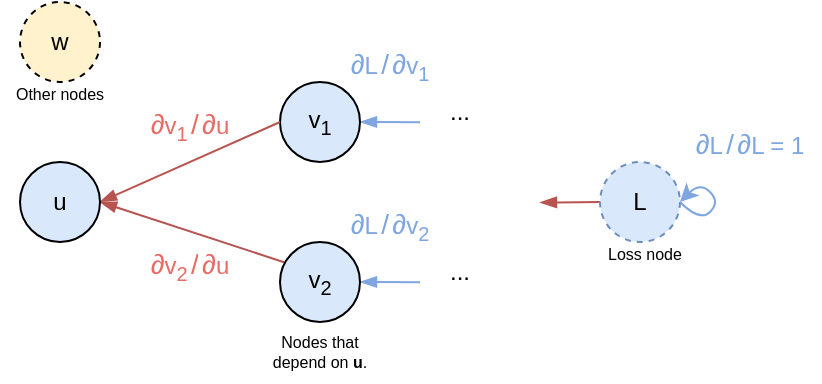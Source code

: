 <mxfile version="20.2.3" type="device"><diagram id="eOfOsk83aj_diE1zX36Z" name="Page-1"><mxGraphModel dx="549" dy="428" grid="1" gridSize="10" guides="1" tooltips="1" connect="1" arrows="1" fold="1" page="1" pageScale="1" pageWidth="850" pageHeight="1100" math="1" shadow="0"><root><mxCell id="0"/><mxCell id="1" parent="0"/><mxCell id="FGWYyTIVYOIJ2YWv3FTs-1" value="w" style="ellipse;whiteSpace=wrap;html=1;aspect=fixed;fillColor=#fff2cc;strokeColor=#000000;dashed=1;" vertex="1" parent="1"><mxGeometry x="190" y="200" width="40" height="40" as="geometry"/></mxCell><mxCell id="FGWYyTIVYOIJ2YWv3FTs-16" style="edgeStyle=none;rounded=0;orthogonalLoop=1;jettySize=auto;html=1;exitX=1;exitY=0.5;exitDx=0;exitDy=0;startArrow=blockThin;startFill=1;endArrow=none;endFill=0;strokeColor=#7EA6E0;" edge="1" parent="1" source="FGWYyTIVYOIJ2YWv3FTs-2"><mxGeometry relative="1" as="geometry"><mxPoint x="390" y="260.077" as="targetPoint"/></mxGeometry></mxCell><mxCell id="FGWYyTIVYOIJ2YWv3FTs-2" value="v&lt;sub&gt;1&lt;/sub&gt;" style="ellipse;whiteSpace=wrap;html=1;aspect=fixed;fillColor=#dae8fc;strokeColor=#000000;" vertex="1" parent="1"><mxGeometry x="320" y="240" width="40" height="40" as="geometry"/></mxCell><mxCell id="FGWYyTIVYOIJ2YWv3FTs-6" style="edgeStyle=none;rounded=0;orthogonalLoop=1;jettySize=auto;html=1;exitX=1;exitY=0.5;exitDx=0;exitDy=0;endArrow=none;endFill=0;startArrow=blockThin;startFill=1;strokeColor=#b85450;entryX=0;entryY=0.5;entryDx=0;entryDy=0;fillColor=#f8cecc;" edge="1" parent="1" source="FGWYyTIVYOIJ2YWv3FTs-4" target="FGWYyTIVYOIJ2YWv3FTs-2"><mxGeometry relative="1" as="geometry"><mxPoint x="320" y="270" as="targetPoint"/></mxGeometry></mxCell><mxCell id="FGWYyTIVYOIJ2YWv3FTs-12" style="edgeStyle=none;rounded=0;orthogonalLoop=1;jettySize=auto;html=1;exitX=1;exitY=0.5;exitDx=0;exitDy=0;entryX=0.079;entryY=0.262;entryDx=0;entryDy=0;endArrow=none;endFill=0;strokeColor=#b85450;entryPerimeter=0;startArrow=blockThin;startFill=1;fillColor=#f8cecc;" edge="1" parent="1" source="FGWYyTIVYOIJ2YWv3FTs-4" target="FGWYyTIVYOIJ2YWv3FTs-10"><mxGeometry relative="1" as="geometry"/></mxCell><mxCell id="FGWYyTIVYOIJ2YWv3FTs-4" value="u" style="ellipse;whiteSpace=wrap;html=1;aspect=fixed;fillColor=#dae8fc;strokeColor=#000000;" vertex="1" parent="1"><mxGeometry x="190" y="280" width="40" height="40" as="geometry"/></mxCell><mxCell id="FGWYyTIVYOIJ2YWv3FTs-17" style="edgeStyle=none;rounded=0;orthogonalLoop=1;jettySize=auto;html=1;exitX=1;exitY=0.5;exitDx=0;exitDy=0;startArrow=blockThin;startFill=1;endArrow=none;endFill=0;strokeColor=#7EA6E0;" edge="1" parent="1" source="FGWYyTIVYOIJ2YWv3FTs-10"><mxGeometry relative="1" as="geometry"><mxPoint x="390" y="340.077" as="targetPoint"/></mxGeometry></mxCell><mxCell id="FGWYyTIVYOIJ2YWv3FTs-10" value="v&lt;sub&gt;2&lt;/sub&gt;" style="ellipse;whiteSpace=wrap;html=1;aspect=fixed;fillColor=#dae8fc;strokeColor=#000000;" vertex="1" parent="1"><mxGeometry x="320" y="320" width="40" height="40" as="geometry"/></mxCell><mxCell id="FGWYyTIVYOIJ2YWv3FTs-18" value="&lt;a style=&quot;-webkit-tap-highlight-color: rgba(0, 0, 0, 0.1); outline: 0px; font-family: arial, sans-serif; text-align: left; background-color: rgb(255, 255, 255);&quot; data-ved=&quot;2ahUKEwiM4Yi-jMT5AhWU_mEKHbFKA6UQFnoECAUQAQ&quot; href=&quot;https://unicode-table.com/en/2202/&quot;&gt;&lt;h3 style=&quot;font-weight: 400; margin: 0px 0px 3px; padding: 5px 0px 0px; line-height: 1.3; display: inline-block;&quot; class=&quot;LC20lb MBeuO DKV0Md&quot;&gt;&lt;font style=&quot;font-size: 14px;&quot; color=&quot;#ea6b66&quot;&gt;∂&lt;/font&gt;&lt;/h3&gt;&lt;/a&gt;&lt;font color=&quot;#ea6b66&quot;&gt;v&lt;sub&gt;1&lt;/sub&gt;&lt;/font&gt;&lt;span style=&quot;color: rgb(234, 107, 102); font-family: arial, sans-serif; font-size: 6px; text-align: left; background-color: rgb(255, 255, 255);&quot;&gt;&amp;nbsp;&lt;/span&gt;&lt;span style=&quot;font-family: arial, sans-serif; text-align: left; background-color: rgb(255, 255, 255);&quot;&gt;&lt;font style=&quot;&quot; color=&quot;#ea6b66&quot;&gt;&lt;span style=&quot;font-size: 14px;&quot;&gt;/&lt;/span&gt;&lt;font style=&quot;font-size: 6px;&quot;&gt;&amp;nbsp;&lt;/font&gt;&lt;/font&gt;&lt;/span&gt;&lt;a style=&quot;-webkit-tap-highlight-color: rgba(0, 0, 0, 0.1); outline: 0px; font-family: arial, sans-serif; text-align: left; background-color: rgb(255, 255, 255);&quot; data-ved=&quot;2ahUKEwiM4Yi-jMT5AhWU_mEKHbFKA6UQFnoECAUQAQ&quot; href=&quot;https://unicode-table.com/en/2202/&quot;&gt;&lt;h3 style=&quot;font-weight: 400; margin: 0px 0px 3px; padding: 5px 0px 0px; line-height: 1.3; display: inline-block;&quot; class=&quot;LC20lb MBeuO DKV0Md&quot;&gt;&lt;font style=&quot;font-size: 14px;&quot; color=&quot;#ea6b66&quot;&gt;∂&lt;/font&gt;&lt;/h3&gt;&lt;/a&gt;&lt;font color=&quot;#ea6b66&quot;&gt;u&lt;/font&gt;" style="text;html=1;strokeColor=none;fillColor=none;align=center;verticalAlign=middle;whiteSpace=wrap;rounded=0;dashed=1;" vertex="1" parent="1"><mxGeometry x="250" y="250" width="50" height="20" as="geometry"/></mxCell><mxCell id="FGWYyTIVYOIJ2YWv3FTs-20" value="&lt;a style=&quot;-webkit-tap-highlight-color: rgba(0, 0, 0, 0.1); outline: 0px; font-family: arial, sans-serif; text-align: left; background-color: rgb(255, 255, 255);&quot; data-ved=&quot;2ahUKEwiM4Yi-jMT5AhWU_mEKHbFKA6UQFnoECAUQAQ&quot; href=&quot;https://unicode-table.com/en/2202/&quot;&gt;&lt;h3 style=&quot;font-weight: 400; margin: 0px 0px 3px; padding: 5px 0px 0px; line-height: 1.3; display: inline-block;&quot; class=&quot;LC20lb MBeuO DKV0Md&quot;&gt;&lt;font style=&quot;font-size: 14px;&quot; color=&quot;#ea6b66&quot;&gt;∂&lt;/font&gt;&lt;/h3&gt;&lt;/a&gt;&lt;font color=&quot;#ea6b66&quot;&gt;v&lt;sub&gt;2&lt;/sub&gt;&lt;/font&gt;&lt;span style=&quot;color: rgb(234, 107, 102); font-family: arial, sans-serif; font-size: 6px; text-align: left; background-color: rgb(255, 255, 255);&quot;&gt;&amp;nbsp;&lt;/span&gt;&lt;span style=&quot;color: rgb(234, 107, 102); font-family: arial, sans-serif; font-size: 14px; text-align: left; background-color: rgb(255, 255, 255);&quot;&gt;/&lt;/span&gt;&lt;span style=&quot;color: rgb(234, 107, 102); font-family: arial, sans-serif; text-align: left; background-color: rgb(255, 255, 255);&quot;&gt;&lt;font style=&quot;font-size: 6px;&quot;&gt;&amp;nbsp;&lt;/font&gt;&lt;/span&gt;&lt;a style=&quot;-webkit-tap-highlight-color: rgba(0, 0, 0, 0.1); outline: 0px; font-family: arial, sans-serif; text-align: left; background-color: rgb(255, 255, 255);&quot; data-ved=&quot;2ahUKEwiM4Yi-jMT5AhWU_mEKHbFKA6UQFnoECAUQAQ&quot; href=&quot;https://unicode-table.com/en/2202/&quot;&gt;&lt;h3 style=&quot;font-weight: 400; margin: 0px 0px 3px; padding: 5px 0px 0px; line-height: 1.3; display: inline-block;&quot; class=&quot;LC20lb MBeuO DKV0Md&quot;&gt;&lt;font style=&quot;font-size: 14px;&quot; color=&quot;#ea6b66&quot;&gt;∂&lt;/font&gt;&lt;/h3&gt;&lt;/a&gt;&lt;font color=&quot;#ea6b66&quot;&gt;u&lt;/font&gt;" style="text;html=1;strokeColor=none;fillColor=none;align=center;verticalAlign=middle;whiteSpace=wrap;rounded=0;dashed=1;" vertex="1" parent="1"><mxGeometry x="245" y="320" width="60" height="20" as="geometry"/></mxCell><mxCell id="FGWYyTIVYOIJ2YWv3FTs-21" value="&lt;a style=&quot;-webkit-tap-highlight-color: rgba(0, 0, 0, 0.1); outline: 0px; font-family: arial, sans-serif; text-align: left; background-color: rgb(255, 255, 255);&quot; href=&quot;https://unicode-table.com/en/2202/&quot; data-ved=&quot;2ahUKEwiM4Yi-jMT5AhWU_mEKHbFKA6UQFnoECAUQAQ&quot;&gt;&lt;h3 style=&quot;font-weight: 400; margin: 0px 0px 3px; padding: 5px 0px 0px; line-height: 1.3; display: inline-block;&quot; class=&quot;LC20lb MBeuO DKV0Md&quot;&gt;&lt;font style=&quot;font-size: 14px;&quot; color=&quot;#7ea6e0&quot;&gt;∂&lt;/font&gt;&lt;/h3&gt;&lt;/a&gt;&lt;font color=&quot;#7ea6e0&quot;&gt;L&lt;/font&gt;&lt;span style=&quot;color: rgb(234, 107, 102); font-family: arial, sans-serif; font-size: 6px; text-align: left; background-color: rgb(255, 255, 255);&quot;&gt;&amp;nbsp;&lt;/span&gt;&lt;font color=&quot;#7ea6e0&quot;&gt;&lt;span style=&quot;font-family: arial, sans-serif; font-size: 14px; text-align: left; background-color: rgb(255, 255, 255);&quot;&gt;/&lt;/span&gt;&lt;/font&gt;&lt;span style=&quot;color: rgb(234, 107, 102); font-family: arial, sans-serif; font-size: 6px; text-align: left; background-color: rgb(255, 255, 255);&quot;&gt;&amp;nbsp;&lt;/span&gt;&lt;a style=&quot;-webkit-tap-highlight-color: rgba(0, 0, 0, 0.1); outline: 0px; font-family: arial, sans-serif; text-align: left; background-color: rgb(255, 255, 255);&quot; href=&quot;https://unicode-table.com/en/2202/&quot; data-ved=&quot;2ahUKEwiM4Yi-jMT5AhWU_mEKHbFKA6UQFnoECAUQAQ&quot;&gt;&lt;h3 style=&quot;font-weight: 400; margin: 0px 0px 3px; padding: 5px 0px 0px; line-height: 1.3; display: inline-block;&quot; class=&quot;LC20lb MBeuO DKV0Md&quot;&gt;&lt;font style=&quot;font-size: 14px;&quot; color=&quot;#7ea6e0&quot;&gt;∂&lt;/font&gt;&lt;/h3&gt;&lt;/a&gt;&lt;font color=&quot;#7ea6e0&quot;&gt;v&lt;sub&gt;1&lt;/sub&gt;&lt;/font&gt;" style="text;html=1;strokeColor=none;fillColor=none;align=center;verticalAlign=middle;whiteSpace=wrap;rounded=0;dashed=1;" vertex="1" parent="1"><mxGeometry x="350" y="220" width="50" height="20" as="geometry"/></mxCell><mxCell id="FGWYyTIVYOIJ2YWv3FTs-22" value="&lt;a style=&quot;-webkit-tap-highlight-color: rgba(0, 0, 0, 0.1); outline: 0px; font-family: arial, sans-serif; text-align: left; background-color: rgb(255, 255, 255);&quot; href=&quot;https://unicode-table.com/en/2202/&quot; data-ved=&quot;2ahUKEwiM4Yi-jMT5AhWU_mEKHbFKA6UQFnoECAUQAQ&quot;&gt;&lt;h3 style=&quot;font-weight: 400; margin: 0px 0px 3px; padding: 5px 0px 0px; line-height: 1.3; display: inline-block;&quot; class=&quot;LC20lb MBeuO DKV0Md&quot;&gt;&lt;font style=&quot;font-size: 14px;&quot; color=&quot;#7ea6e0&quot;&gt;∂&lt;/font&gt;&lt;/h3&gt;&lt;/a&gt;&lt;font color=&quot;#7ea6e0&quot;&gt;L&lt;/font&gt;&lt;span style=&quot;color: rgb(234, 107, 102); font-family: arial, sans-serif; font-size: 6px; text-align: left; background-color: rgb(255, 255, 255);&quot;&gt;&amp;nbsp;&lt;/span&gt;&lt;font color=&quot;#7ea6e0&quot;&gt;&lt;span style=&quot;font-family: arial, sans-serif; font-size: 14px; text-align: left; background-color: rgb(255, 255, 255);&quot;&gt;/&lt;/span&gt;&lt;/font&gt;&lt;span style=&quot;color: rgb(234, 107, 102); font-family: arial, sans-serif; font-size: 6px; text-align: left; background-color: rgb(255, 255, 255);&quot;&gt;&amp;nbsp;&lt;/span&gt;&lt;a style=&quot;-webkit-tap-highlight-color: rgba(0, 0, 0, 0.1); outline: 0px; font-family: arial, sans-serif; text-align: left; background-color: rgb(255, 255, 255);&quot; href=&quot;https://unicode-table.com/en/2202/&quot; data-ved=&quot;2ahUKEwiM4Yi-jMT5AhWU_mEKHbFKA6UQFnoECAUQAQ&quot;&gt;&lt;h3 style=&quot;font-weight: 400; margin: 0px 0px 3px; padding: 5px 0px 0px; line-height: 1.3; display: inline-block;&quot; class=&quot;LC20lb MBeuO DKV0Md&quot;&gt;&lt;font style=&quot;font-size: 14px;&quot; color=&quot;#7ea6e0&quot;&gt;∂&lt;/font&gt;&lt;/h3&gt;&lt;/a&gt;&lt;font color=&quot;#7ea6e0&quot;&gt;v&lt;sub&gt;2&lt;/sub&gt;&lt;/font&gt;" style="text;html=1;strokeColor=none;fillColor=none;align=center;verticalAlign=middle;whiteSpace=wrap;rounded=0;dashed=1;" vertex="1" parent="1"><mxGeometry x="350" y="300" width="50" height="20" as="geometry"/></mxCell><mxCell id="FGWYyTIVYOIJ2YWv3FTs-26" style="edgeStyle=none;rounded=0;orthogonalLoop=1;jettySize=auto;html=1;exitX=0;exitY=0.5;exitDx=0;exitDy=0;fontColor=#7EA6E0;startArrow=none;startFill=0;endArrow=blockThin;endFill=1;strokeColor=#b85450;fillColor=#f8cecc;" edge="1" parent="1" source="FGWYyTIVYOIJ2YWv3FTs-24"><mxGeometry relative="1" as="geometry"><mxPoint x="450" y="300.276" as="targetPoint"/></mxGeometry></mxCell><mxCell id="FGWYyTIVYOIJ2YWv3FTs-24" value="L" style="ellipse;whiteSpace=wrap;html=1;aspect=fixed;dashed=1;strokeColor=#6c8ebf;fillColor=#dae8fc;" vertex="1" parent="1"><mxGeometry x="480" y="280" width="40" height="40" as="geometry"/></mxCell><mxCell id="FGWYyTIVYOIJ2YWv3FTs-28" value="" style="curved=1;endArrow=classic;html=1;rounded=0;fontColor=#7EA6E0;strokeColor=#7EA6E0;exitX=1;exitY=0.5;exitDx=0;exitDy=0;" edge="1" parent="1" source="FGWYyTIVYOIJ2YWv3FTs-24"><mxGeometry width="50" height="50" relative="1" as="geometry"><mxPoint x="320" y="370" as="sourcePoint"/><mxPoint x="520" y="300" as="targetPoint"/><Array as="points"><mxPoint x="530" y="310"/><mxPoint x="540" y="300"/><mxPoint x="530" y="290"/></Array></mxGeometry></mxCell><mxCell id="FGWYyTIVYOIJ2YWv3FTs-29" value="&lt;a style=&quot;-webkit-tap-highlight-color: rgba(0, 0, 0, 0.1); outline: 0px; font-family: arial, sans-serif; text-align: left; background-color: rgb(255, 255, 255);&quot; href=&quot;https://unicode-table.com/en/2202/&quot; data-ved=&quot;2ahUKEwiM4Yi-jMT5AhWU_mEKHbFKA6UQFnoECAUQAQ&quot;&gt;&lt;h3 style=&quot;font-weight: 400; margin: 0px 0px 3px; padding: 5px 0px 0px; line-height: 1.3; display: inline-block;&quot; class=&quot;LC20lb MBeuO DKV0Md&quot;&gt;&lt;font style=&quot;font-size: 14px;&quot; color=&quot;#7ea6e0&quot;&gt;∂&lt;/font&gt;&lt;/h3&gt;&lt;/a&gt;&lt;font color=&quot;#7ea6e0&quot;&gt;L&lt;/font&gt;&lt;span style=&quot;color: rgb(234, 107, 102); font-family: arial, sans-serif; font-size: 6px; text-align: left; background-color: rgb(255, 255, 255);&quot;&gt;&amp;nbsp;&lt;/span&gt;&lt;font color=&quot;#7ea6e0&quot;&gt;&lt;span style=&quot;font-family: arial, sans-serif; font-size: 14px; text-align: left; background-color: rgb(255, 255, 255);&quot;&gt;/&lt;/span&gt;&lt;/font&gt;&lt;span style=&quot;color: rgb(234, 107, 102); font-family: arial, sans-serif; font-size: 6px; text-align: left; background-color: rgb(255, 255, 255);&quot;&gt;&amp;nbsp;&lt;/span&gt;&lt;a style=&quot;-webkit-tap-highlight-color: rgba(0, 0, 0, 0.1); outline: 0px; font-family: arial, sans-serif; text-align: left; background-color: rgb(255, 255, 255);&quot; href=&quot;https://unicode-table.com/en/2202/&quot; data-ved=&quot;2ahUKEwiM4Yi-jMT5AhWU_mEKHbFKA6UQFnoECAUQAQ&quot;&gt;&lt;h3 style=&quot;font-weight: 400; margin: 0px 0px 3px; padding: 5px 0px 0px; line-height: 1.3; display: inline-block;&quot; class=&quot;LC20lb MBeuO DKV0Md&quot;&gt;&lt;font style=&quot;font-size: 14px;&quot; color=&quot;#7ea6e0&quot;&gt;∂&lt;/font&gt;&lt;/h3&gt;&lt;/a&gt;&lt;font color=&quot;#7ea6e0&quot;&gt;L = 1&lt;/font&gt;" style="text;html=1;strokeColor=none;fillColor=none;align=center;verticalAlign=middle;whiteSpace=wrap;rounded=0;dashed=1;" vertex="1" parent="1"><mxGeometry x="520" y="260" width="70" height="20" as="geometry"/></mxCell><mxCell id="FGWYyTIVYOIJ2YWv3FTs-30" value="&lt;font color=&quot;#000000&quot;&gt;...&lt;/font&gt;" style="text;html=1;strokeColor=none;fillColor=none;align=center;verticalAlign=middle;whiteSpace=wrap;rounded=0;dashed=1;fontColor=#7EA6E0;" vertex="1" parent="1"><mxGeometry x="380" y="240" width="60" height="30" as="geometry"/></mxCell><mxCell id="FGWYyTIVYOIJ2YWv3FTs-32" value="&lt;font color=&quot;#000000&quot;&gt;...&lt;/font&gt;" style="text;html=1;strokeColor=none;fillColor=none;align=center;verticalAlign=middle;whiteSpace=wrap;rounded=0;dashed=1;fontColor=#7EA6E0;" vertex="1" parent="1"><mxGeometry x="380" y="320" width="60" height="30" as="geometry"/></mxCell><mxCell id="FGWYyTIVYOIJ2YWv3FTs-33" value="&lt;font style=&quot;font-size: 8px;&quot;&gt;Other nodes&lt;/font&gt;" style="text;html=1;strokeColor=none;fillColor=none;align=center;verticalAlign=middle;whiteSpace=wrap;rounded=0;dashed=1;fontColor=#000000;" vertex="1" parent="1"><mxGeometry x="180" y="230" width="60" height="30" as="geometry"/></mxCell><mxCell id="FGWYyTIVYOIJ2YWv3FTs-34" value="&lt;font style=&quot;font-size: 8px;&quot;&gt;Loss node&lt;/font&gt;" style="text;html=1;strokeColor=none;fillColor=none;align=center;verticalAlign=middle;whiteSpace=wrap;rounded=0;dashed=1;fontColor=#000000;" vertex="1" parent="1"><mxGeometry x="480" y="310" width="45" height="30" as="geometry"/></mxCell><mxCell id="FGWYyTIVYOIJ2YWv3FTs-35" value="Nodes that depend on &lt;b&gt;u&lt;/b&gt;." style="text;html=1;strokeColor=none;fillColor=none;align=center;verticalAlign=middle;whiteSpace=wrap;rounded=0;dashed=1;fontSize=8;fontColor=#000000;" vertex="1" parent="1"><mxGeometry x="310" y="360" width="60" height="30" as="geometry"/></mxCell></root></mxGraphModel></diagram></mxfile>